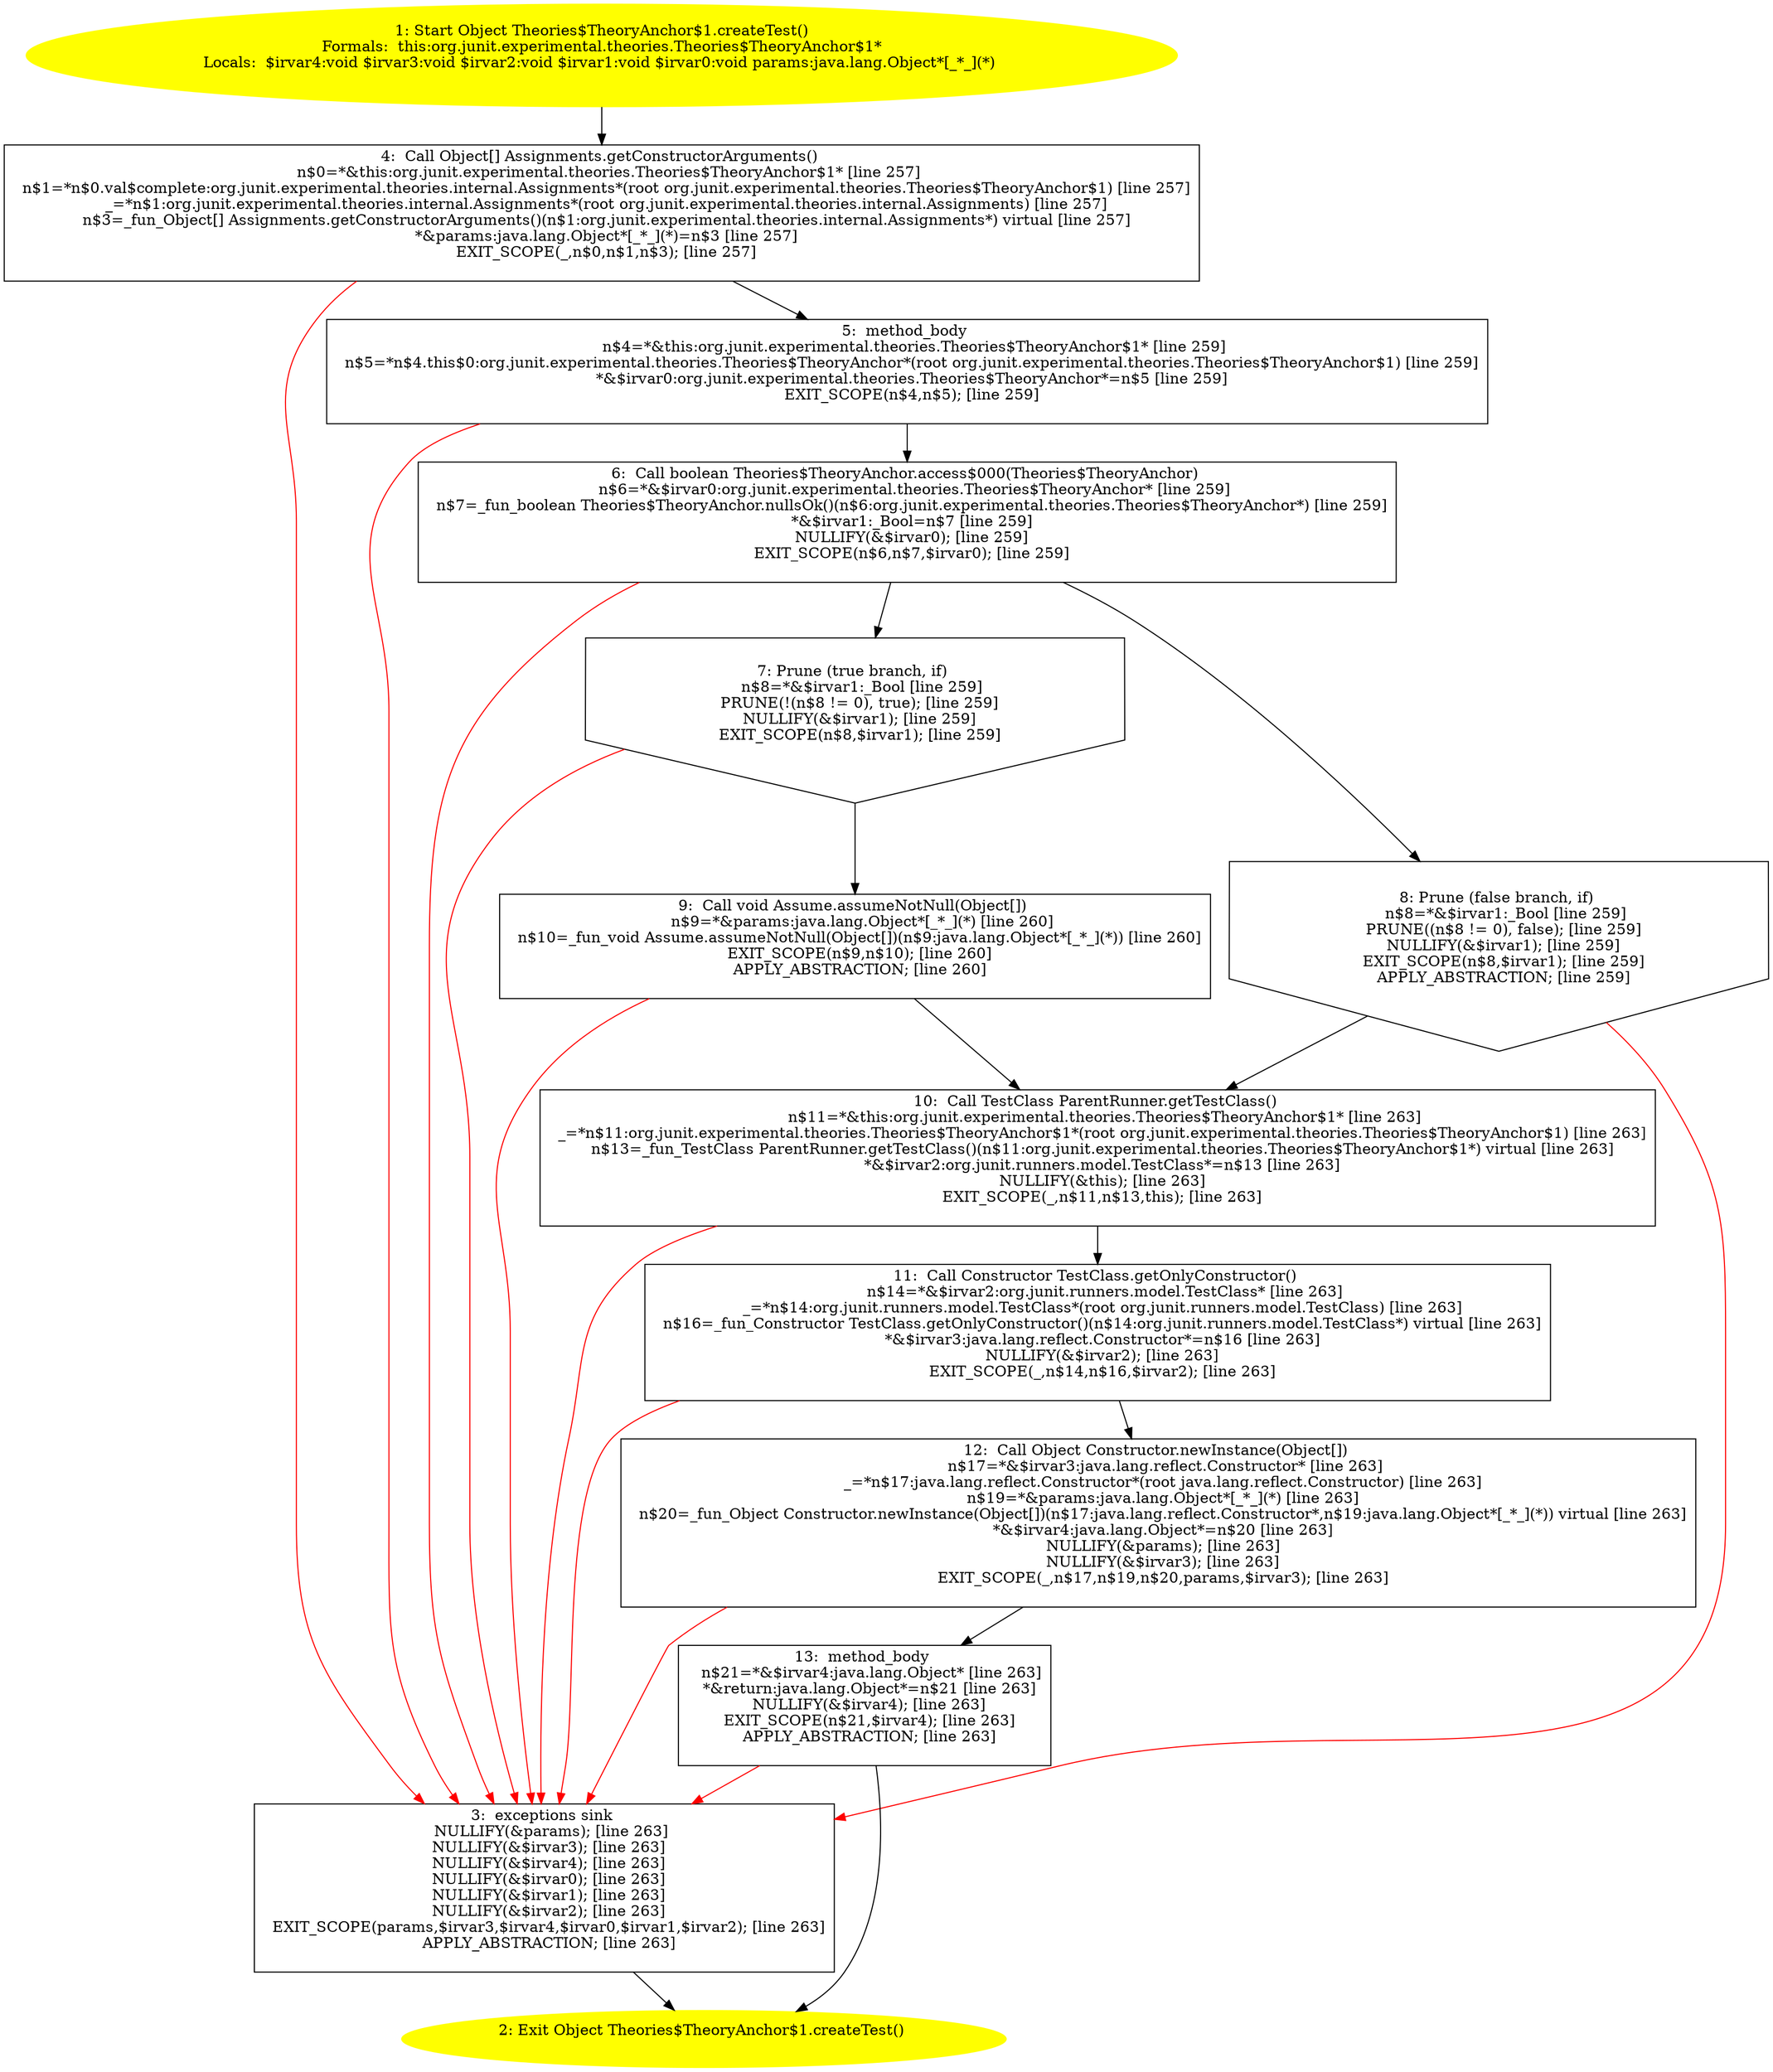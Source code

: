 /* @generated */
digraph cfg {
"org.junit.experimental.theories.Theories$TheoryAnchor$1.createTest():java.lang.Object.e3ba5c67ae94c7e80346bd983887abf2_1" [label="1: Start Object Theories$TheoryAnchor$1.createTest()\nFormals:  this:org.junit.experimental.theories.Theories$TheoryAnchor$1*\nLocals:  $irvar4:void $irvar3:void $irvar2:void $irvar1:void $irvar0:void params:java.lang.Object*[_*_](*) \n  " color=yellow style=filled]
	

	 "org.junit.experimental.theories.Theories$TheoryAnchor$1.createTest():java.lang.Object.e3ba5c67ae94c7e80346bd983887abf2_1" -> "org.junit.experimental.theories.Theories$TheoryAnchor$1.createTest():java.lang.Object.e3ba5c67ae94c7e80346bd983887abf2_4" ;
"org.junit.experimental.theories.Theories$TheoryAnchor$1.createTest():java.lang.Object.e3ba5c67ae94c7e80346bd983887abf2_2" [label="2: Exit Object Theories$TheoryAnchor$1.createTest() \n  " color=yellow style=filled]
	

"org.junit.experimental.theories.Theories$TheoryAnchor$1.createTest():java.lang.Object.e3ba5c67ae94c7e80346bd983887abf2_3" [label="3:  exceptions sink \n   NULLIFY(&params); [line 263]\n  NULLIFY(&$irvar3); [line 263]\n  NULLIFY(&$irvar4); [line 263]\n  NULLIFY(&$irvar0); [line 263]\n  NULLIFY(&$irvar1); [line 263]\n  NULLIFY(&$irvar2); [line 263]\n  EXIT_SCOPE(params,$irvar3,$irvar4,$irvar0,$irvar1,$irvar2); [line 263]\n  APPLY_ABSTRACTION; [line 263]\n " shape="box"]
	

	 "org.junit.experimental.theories.Theories$TheoryAnchor$1.createTest():java.lang.Object.e3ba5c67ae94c7e80346bd983887abf2_3" -> "org.junit.experimental.theories.Theories$TheoryAnchor$1.createTest():java.lang.Object.e3ba5c67ae94c7e80346bd983887abf2_2" ;
"org.junit.experimental.theories.Theories$TheoryAnchor$1.createTest():java.lang.Object.e3ba5c67ae94c7e80346bd983887abf2_4" [label="4:  Call Object[] Assignments.getConstructorArguments() \n   n$0=*&this:org.junit.experimental.theories.Theories$TheoryAnchor$1* [line 257]\n  n$1=*n$0.val$complete:org.junit.experimental.theories.internal.Assignments*(root org.junit.experimental.theories.Theories$TheoryAnchor$1) [line 257]\n  _=*n$1:org.junit.experimental.theories.internal.Assignments*(root org.junit.experimental.theories.internal.Assignments) [line 257]\n  n$3=_fun_Object[] Assignments.getConstructorArguments()(n$1:org.junit.experimental.theories.internal.Assignments*) virtual [line 257]\n  *&params:java.lang.Object*[_*_](*)=n$3 [line 257]\n  EXIT_SCOPE(_,n$0,n$1,n$3); [line 257]\n " shape="box"]
	

	 "org.junit.experimental.theories.Theories$TheoryAnchor$1.createTest():java.lang.Object.e3ba5c67ae94c7e80346bd983887abf2_4" -> "org.junit.experimental.theories.Theories$TheoryAnchor$1.createTest():java.lang.Object.e3ba5c67ae94c7e80346bd983887abf2_5" ;
	 "org.junit.experimental.theories.Theories$TheoryAnchor$1.createTest():java.lang.Object.e3ba5c67ae94c7e80346bd983887abf2_4" -> "org.junit.experimental.theories.Theories$TheoryAnchor$1.createTest():java.lang.Object.e3ba5c67ae94c7e80346bd983887abf2_3" [color="red" ];
"org.junit.experimental.theories.Theories$TheoryAnchor$1.createTest():java.lang.Object.e3ba5c67ae94c7e80346bd983887abf2_5" [label="5:  method_body \n   n$4=*&this:org.junit.experimental.theories.Theories$TheoryAnchor$1* [line 259]\n  n$5=*n$4.this$0:org.junit.experimental.theories.Theories$TheoryAnchor*(root org.junit.experimental.theories.Theories$TheoryAnchor$1) [line 259]\n  *&$irvar0:org.junit.experimental.theories.Theories$TheoryAnchor*=n$5 [line 259]\n  EXIT_SCOPE(n$4,n$5); [line 259]\n " shape="box"]
	

	 "org.junit.experimental.theories.Theories$TheoryAnchor$1.createTest():java.lang.Object.e3ba5c67ae94c7e80346bd983887abf2_5" -> "org.junit.experimental.theories.Theories$TheoryAnchor$1.createTest():java.lang.Object.e3ba5c67ae94c7e80346bd983887abf2_6" ;
	 "org.junit.experimental.theories.Theories$TheoryAnchor$1.createTest():java.lang.Object.e3ba5c67ae94c7e80346bd983887abf2_5" -> "org.junit.experimental.theories.Theories$TheoryAnchor$1.createTest():java.lang.Object.e3ba5c67ae94c7e80346bd983887abf2_3" [color="red" ];
"org.junit.experimental.theories.Theories$TheoryAnchor$1.createTest():java.lang.Object.e3ba5c67ae94c7e80346bd983887abf2_6" [label="6:  Call boolean Theories$TheoryAnchor.access$000(Theories$TheoryAnchor) \n   n$6=*&$irvar0:org.junit.experimental.theories.Theories$TheoryAnchor* [line 259]\n  n$7=_fun_boolean Theories$TheoryAnchor.nullsOk()(n$6:org.junit.experimental.theories.Theories$TheoryAnchor*) [line 259]\n  *&$irvar1:_Bool=n$7 [line 259]\n  NULLIFY(&$irvar0); [line 259]\n  EXIT_SCOPE(n$6,n$7,$irvar0); [line 259]\n " shape="box"]
	

	 "org.junit.experimental.theories.Theories$TheoryAnchor$1.createTest():java.lang.Object.e3ba5c67ae94c7e80346bd983887abf2_6" -> "org.junit.experimental.theories.Theories$TheoryAnchor$1.createTest():java.lang.Object.e3ba5c67ae94c7e80346bd983887abf2_7" ;
	 "org.junit.experimental.theories.Theories$TheoryAnchor$1.createTest():java.lang.Object.e3ba5c67ae94c7e80346bd983887abf2_6" -> "org.junit.experimental.theories.Theories$TheoryAnchor$1.createTest():java.lang.Object.e3ba5c67ae94c7e80346bd983887abf2_8" ;
	 "org.junit.experimental.theories.Theories$TheoryAnchor$1.createTest():java.lang.Object.e3ba5c67ae94c7e80346bd983887abf2_6" -> "org.junit.experimental.theories.Theories$TheoryAnchor$1.createTest():java.lang.Object.e3ba5c67ae94c7e80346bd983887abf2_3" [color="red" ];
"org.junit.experimental.theories.Theories$TheoryAnchor$1.createTest():java.lang.Object.e3ba5c67ae94c7e80346bd983887abf2_7" [label="7: Prune (true branch, if) \n   n$8=*&$irvar1:_Bool [line 259]\n  PRUNE(!(n$8 != 0), true); [line 259]\n  NULLIFY(&$irvar1); [line 259]\n  EXIT_SCOPE(n$8,$irvar1); [line 259]\n " shape="invhouse"]
	

	 "org.junit.experimental.theories.Theories$TheoryAnchor$1.createTest():java.lang.Object.e3ba5c67ae94c7e80346bd983887abf2_7" -> "org.junit.experimental.theories.Theories$TheoryAnchor$1.createTest():java.lang.Object.e3ba5c67ae94c7e80346bd983887abf2_9" ;
	 "org.junit.experimental.theories.Theories$TheoryAnchor$1.createTest():java.lang.Object.e3ba5c67ae94c7e80346bd983887abf2_7" -> "org.junit.experimental.theories.Theories$TheoryAnchor$1.createTest():java.lang.Object.e3ba5c67ae94c7e80346bd983887abf2_3" [color="red" ];
"org.junit.experimental.theories.Theories$TheoryAnchor$1.createTest():java.lang.Object.e3ba5c67ae94c7e80346bd983887abf2_8" [label="8: Prune (false branch, if) \n   n$8=*&$irvar1:_Bool [line 259]\n  PRUNE((n$8 != 0), false); [line 259]\n  NULLIFY(&$irvar1); [line 259]\n  EXIT_SCOPE(n$8,$irvar1); [line 259]\n  APPLY_ABSTRACTION; [line 259]\n " shape="invhouse"]
	

	 "org.junit.experimental.theories.Theories$TheoryAnchor$1.createTest():java.lang.Object.e3ba5c67ae94c7e80346bd983887abf2_8" -> "org.junit.experimental.theories.Theories$TheoryAnchor$1.createTest():java.lang.Object.e3ba5c67ae94c7e80346bd983887abf2_10" ;
	 "org.junit.experimental.theories.Theories$TheoryAnchor$1.createTest():java.lang.Object.e3ba5c67ae94c7e80346bd983887abf2_8" -> "org.junit.experimental.theories.Theories$TheoryAnchor$1.createTest():java.lang.Object.e3ba5c67ae94c7e80346bd983887abf2_3" [color="red" ];
"org.junit.experimental.theories.Theories$TheoryAnchor$1.createTest():java.lang.Object.e3ba5c67ae94c7e80346bd983887abf2_9" [label="9:  Call void Assume.assumeNotNull(Object[]) \n   n$9=*&params:java.lang.Object*[_*_](*) [line 260]\n  n$10=_fun_void Assume.assumeNotNull(Object[])(n$9:java.lang.Object*[_*_](*)) [line 260]\n  EXIT_SCOPE(n$9,n$10); [line 260]\n  APPLY_ABSTRACTION; [line 260]\n " shape="box"]
	

	 "org.junit.experimental.theories.Theories$TheoryAnchor$1.createTest():java.lang.Object.e3ba5c67ae94c7e80346bd983887abf2_9" -> "org.junit.experimental.theories.Theories$TheoryAnchor$1.createTest():java.lang.Object.e3ba5c67ae94c7e80346bd983887abf2_10" ;
	 "org.junit.experimental.theories.Theories$TheoryAnchor$1.createTest():java.lang.Object.e3ba5c67ae94c7e80346bd983887abf2_9" -> "org.junit.experimental.theories.Theories$TheoryAnchor$1.createTest():java.lang.Object.e3ba5c67ae94c7e80346bd983887abf2_3" [color="red" ];
"org.junit.experimental.theories.Theories$TheoryAnchor$1.createTest():java.lang.Object.e3ba5c67ae94c7e80346bd983887abf2_10" [label="10:  Call TestClass ParentRunner.getTestClass() \n   n$11=*&this:org.junit.experimental.theories.Theories$TheoryAnchor$1* [line 263]\n  _=*n$11:org.junit.experimental.theories.Theories$TheoryAnchor$1*(root org.junit.experimental.theories.Theories$TheoryAnchor$1) [line 263]\n  n$13=_fun_TestClass ParentRunner.getTestClass()(n$11:org.junit.experimental.theories.Theories$TheoryAnchor$1*) virtual [line 263]\n  *&$irvar2:org.junit.runners.model.TestClass*=n$13 [line 263]\n  NULLIFY(&this); [line 263]\n  EXIT_SCOPE(_,n$11,n$13,this); [line 263]\n " shape="box"]
	

	 "org.junit.experimental.theories.Theories$TheoryAnchor$1.createTest():java.lang.Object.e3ba5c67ae94c7e80346bd983887abf2_10" -> "org.junit.experimental.theories.Theories$TheoryAnchor$1.createTest():java.lang.Object.e3ba5c67ae94c7e80346bd983887abf2_11" ;
	 "org.junit.experimental.theories.Theories$TheoryAnchor$1.createTest():java.lang.Object.e3ba5c67ae94c7e80346bd983887abf2_10" -> "org.junit.experimental.theories.Theories$TheoryAnchor$1.createTest():java.lang.Object.e3ba5c67ae94c7e80346bd983887abf2_3" [color="red" ];
"org.junit.experimental.theories.Theories$TheoryAnchor$1.createTest():java.lang.Object.e3ba5c67ae94c7e80346bd983887abf2_11" [label="11:  Call Constructor TestClass.getOnlyConstructor() \n   n$14=*&$irvar2:org.junit.runners.model.TestClass* [line 263]\n  _=*n$14:org.junit.runners.model.TestClass*(root org.junit.runners.model.TestClass) [line 263]\n  n$16=_fun_Constructor TestClass.getOnlyConstructor()(n$14:org.junit.runners.model.TestClass*) virtual [line 263]\n  *&$irvar3:java.lang.reflect.Constructor*=n$16 [line 263]\n  NULLIFY(&$irvar2); [line 263]\n  EXIT_SCOPE(_,n$14,n$16,$irvar2); [line 263]\n " shape="box"]
	

	 "org.junit.experimental.theories.Theories$TheoryAnchor$1.createTest():java.lang.Object.e3ba5c67ae94c7e80346bd983887abf2_11" -> "org.junit.experimental.theories.Theories$TheoryAnchor$1.createTest():java.lang.Object.e3ba5c67ae94c7e80346bd983887abf2_12" ;
	 "org.junit.experimental.theories.Theories$TheoryAnchor$1.createTest():java.lang.Object.e3ba5c67ae94c7e80346bd983887abf2_11" -> "org.junit.experimental.theories.Theories$TheoryAnchor$1.createTest():java.lang.Object.e3ba5c67ae94c7e80346bd983887abf2_3" [color="red" ];
"org.junit.experimental.theories.Theories$TheoryAnchor$1.createTest():java.lang.Object.e3ba5c67ae94c7e80346bd983887abf2_12" [label="12:  Call Object Constructor.newInstance(Object[]) \n   n$17=*&$irvar3:java.lang.reflect.Constructor* [line 263]\n  _=*n$17:java.lang.reflect.Constructor*(root java.lang.reflect.Constructor) [line 263]\n  n$19=*&params:java.lang.Object*[_*_](*) [line 263]\n  n$20=_fun_Object Constructor.newInstance(Object[])(n$17:java.lang.reflect.Constructor*,n$19:java.lang.Object*[_*_](*)) virtual [line 263]\n  *&$irvar4:java.lang.Object*=n$20 [line 263]\n  NULLIFY(&params); [line 263]\n  NULLIFY(&$irvar3); [line 263]\n  EXIT_SCOPE(_,n$17,n$19,n$20,params,$irvar3); [line 263]\n " shape="box"]
	

	 "org.junit.experimental.theories.Theories$TheoryAnchor$1.createTest():java.lang.Object.e3ba5c67ae94c7e80346bd983887abf2_12" -> "org.junit.experimental.theories.Theories$TheoryAnchor$1.createTest():java.lang.Object.e3ba5c67ae94c7e80346bd983887abf2_13" ;
	 "org.junit.experimental.theories.Theories$TheoryAnchor$1.createTest():java.lang.Object.e3ba5c67ae94c7e80346bd983887abf2_12" -> "org.junit.experimental.theories.Theories$TheoryAnchor$1.createTest():java.lang.Object.e3ba5c67ae94c7e80346bd983887abf2_3" [color="red" ];
"org.junit.experimental.theories.Theories$TheoryAnchor$1.createTest():java.lang.Object.e3ba5c67ae94c7e80346bd983887abf2_13" [label="13:  method_body \n   n$21=*&$irvar4:java.lang.Object* [line 263]\n  *&return:java.lang.Object*=n$21 [line 263]\n  NULLIFY(&$irvar4); [line 263]\n  EXIT_SCOPE(n$21,$irvar4); [line 263]\n  APPLY_ABSTRACTION; [line 263]\n " shape="box"]
	

	 "org.junit.experimental.theories.Theories$TheoryAnchor$1.createTest():java.lang.Object.e3ba5c67ae94c7e80346bd983887abf2_13" -> "org.junit.experimental.theories.Theories$TheoryAnchor$1.createTest():java.lang.Object.e3ba5c67ae94c7e80346bd983887abf2_2" ;
	 "org.junit.experimental.theories.Theories$TheoryAnchor$1.createTest():java.lang.Object.e3ba5c67ae94c7e80346bd983887abf2_13" -> "org.junit.experimental.theories.Theories$TheoryAnchor$1.createTest():java.lang.Object.e3ba5c67ae94c7e80346bd983887abf2_3" [color="red" ];
}
